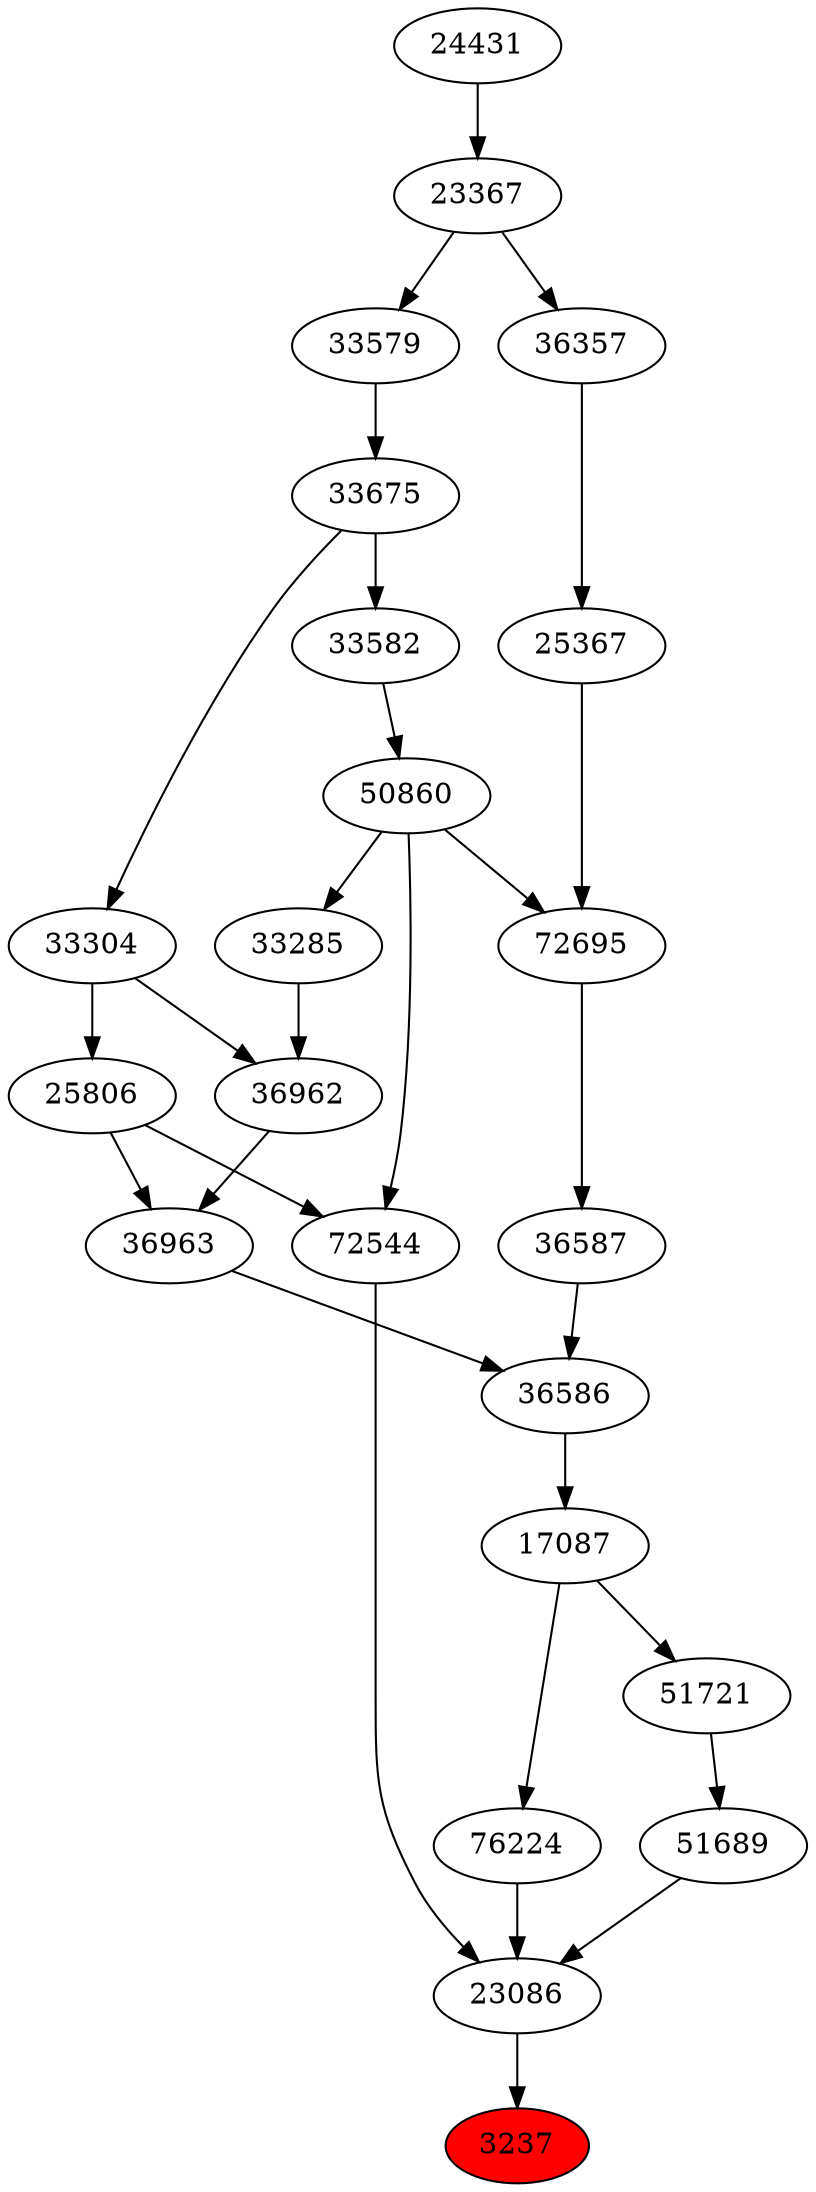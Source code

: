 strict digraph{ 
3237 [label="3237" fillcolor=red style=filled]
23086 -> 3237
23086 [label="23086"]
72544 -> 23086
51689 -> 23086
76224 -> 23086
72544 [label="72544"]
50860 -> 72544
25806 -> 72544
51689 [label="51689"]
51721 -> 51689
76224 [label="76224"]
17087 -> 76224
50860 [label="50860"]
33582 -> 50860
25806 [label="25806"]
33304 -> 25806
51721 [label="51721"]
17087 -> 51721
17087 [label="17087"]
36586 -> 17087
33582 [label="33582"]
33675 -> 33582
33304 [label="33304"]
33675 -> 33304
36586 [label="36586"]
36587 -> 36586
36963 -> 36586
33675 [label="33675"]
33579 -> 33675
36587 [label="36587"]
72695 -> 36587
36963 [label="36963"]
36962 -> 36963
25806 -> 36963
33579 [label="33579"]
23367 -> 33579
72695 [label="72695"]
50860 -> 72695
25367 -> 72695
36962 [label="36962"]
33285 -> 36962
33304 -> 36962
23367 [label="23367"]
24431 -> 23367
25367 [label="25367"]
36357 -> 25367
33285 [label="33285"]
50860 -> 33285
24431 [label="24431"]
36357 [label="36357"]
23367 -> 36357
}